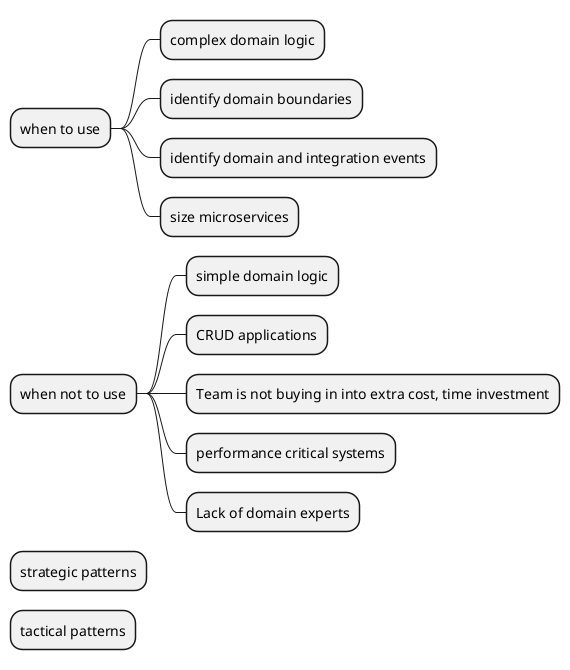 @startmindmap
* when to use
** complex domain logic
** identify domain boundaries
** identify domain and integration events
** size microservices

* when not to use
** simple domain logic
** CRUD applications
** Team is not buying in into extra cost, time investment
** performance critical systems
** Lack of domain experts
* strategic patterns
* tactical patterns
@endmindmap
